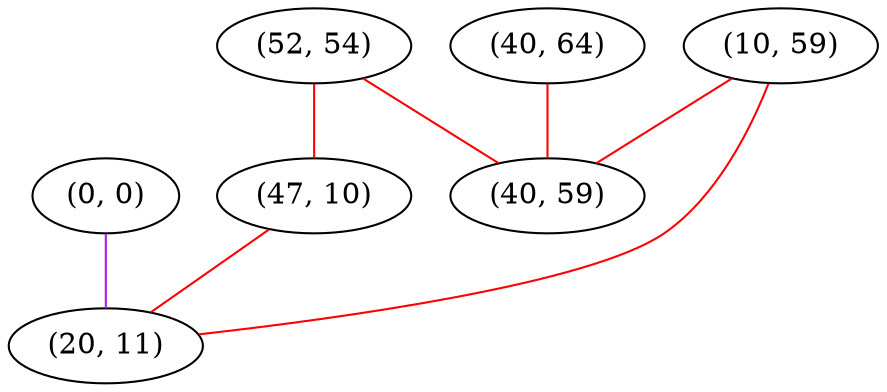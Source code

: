 graph "" {
"(0, 0)";
"(52, 54)";
"(40, 64)";
"(47, 10)";
"(10, 59)";
"(20, 11)";
"(40, 59)";
"(0, 0)" -- "(20, 11)"  [color=purple, key=0, weight=4];
"(52, 54)" -- "(40, 59)"  [color=red, key=0, weight=1];
"(52, 54)" -- "(47, 10)"  [color=red, key=0, weight=1];
"(40, 64)" -- "(40, 59)"  [color=red, key=0, weight=1];
"(47, 10)" -- "(20, 11)"  [color=red, key=0, weight=1];
"(10, 59)" -- "(40, 59)"  [color=red, key=0, weight=1];
"(10, 59)" -- "(20, 11)"  [color=red, key=0, weight=1];
}
